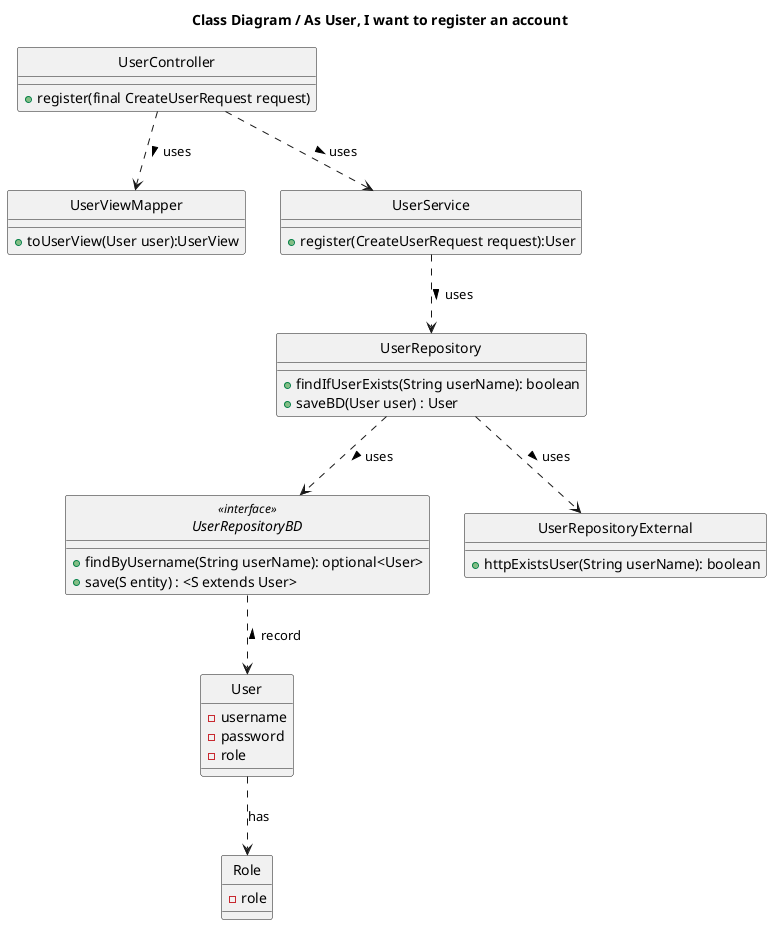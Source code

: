 @startuml
'https://plantuml.com/class-diagram
hide circle
class UserRepositoryBD <<interface>>

title Class Diagram / As User, I want to register an account



class User{
    -username
    -password
    -role
}

class Role {
    -role
}
class UserViewMapper{
    +toUserView(User user):UserView
}
class UserController{
    +register(final CreateUserRequest request)
    }
class UserService{
 +register(CreateUserRequest request):User
}

class UserRepository{
    +findIfUserExists(String userName): boolean
    +saveBD(User user) : User
}

interface UserRepositoryBD
{
    +findByUsername(String userName): optional<User>
    +save(S entity) : <S extends User>
}

class UserRepositoryExternal{
    +httpExistsUser(String userName): boolean
}


UserController ..> UserService: uses >
UserService ..> UserRepository: uses >
UserRepository ..> UserRepositoryBD: uses >
UserRepository ..> UserRepositoryExternal: uses >
UserRepositoryBD ..> User: < record
UserController ..>UserViewMapper: uses >
User ..> Role : has
@enduml

